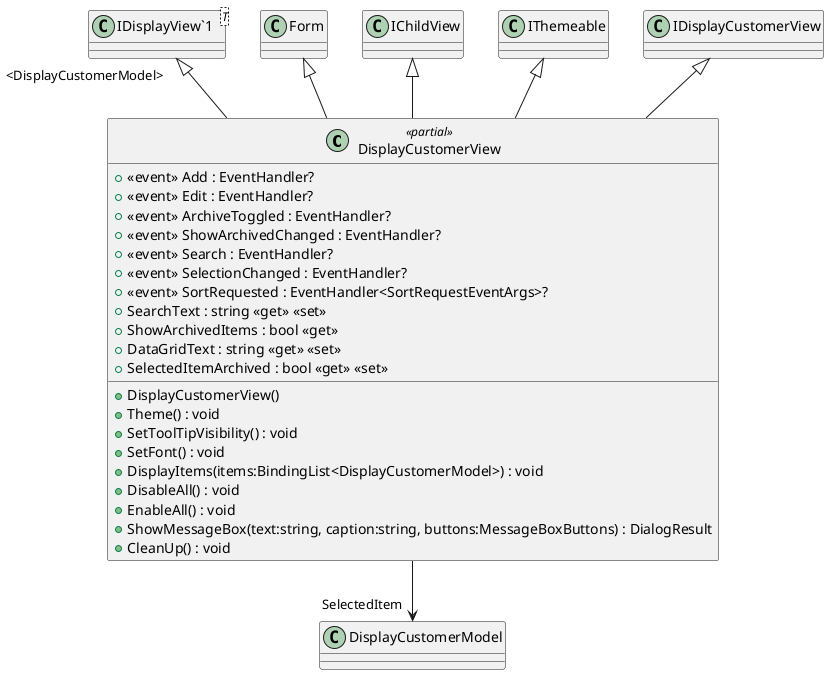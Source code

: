 @startuml
class DisplayCustomerView <<partial>> {
    +  <<event>> Add : EventHandler? 
    +  <<event>> Edit : EventHandler? 
    +  <<event>> ArchiveToggled : EventHandler? 
    +  <<event>> ShowArchivedChanged : EventHandler? 
    +  <<event>> Search : EventHandler? 
    +  <<event>> SelectionChanged : EventHandler? 
    +  <<event>> SortRequested : EventHandler<SortRequestEventArgs>? 
    + DisplayCustomerView()
    + Theme() : void
    + SetToolTipVisibility() : void
    + SetFont() : void
    + SearchText : string <<get>> <<set>>
    + ShowArchivedItems : bool <<get>>
    + DataGridText : string <<get>> <<set>>
    + SelectedItemArchived : bool <<get>> <<set>>
    + DisplayItems(items:BindingList<DisplayCustomerModel>) : void
    + DisableAll() : void
    + EnableAll() : void
    + ShowMessageBox(text:string, caption:string, buttons:MessageBoxButtons) : DialogResult
    + CleanUp() : void
}
class "IDisplayView`1"<T> {
}
Form <|-- DisplayCustomerView
"IDisplayView`1" "<DisplayCustomerModel>" <|-- DisplayCustomerView
IChildView <|-- DisplayCustomerView
IThemeable <|-- DisplayCustomerView
IDisplayCustomerView <|-- DisplayCustomerView
DisplayCustomerView --> "SelectedItem" DisplayCustomerModel
@enduml
